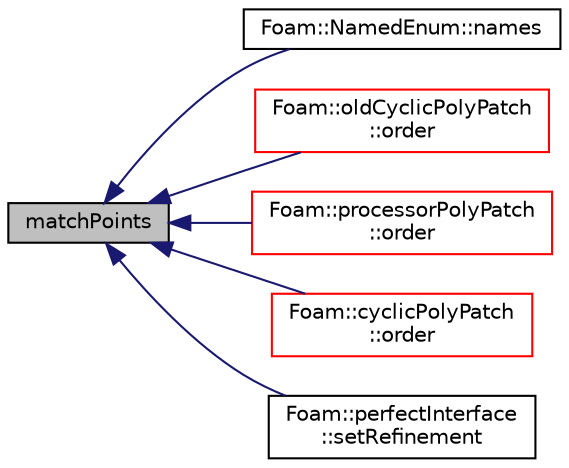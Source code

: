 digraph "matchPoints"
{
  bgcolor="transparent";
  edge [fontname="Helvetica",fontsize="10",labelfontname="Helvetica",labelfontsize="10"];
  node [fontname="Helvetica",fontsize="10",shape=record];
  rankdir="LR";
  Node1 [label="matchPoints",height=0.2,width=0.4,color="black", fillcolor="grey75", style="filled", fontcolor="black"];
  Node1 -> Node2 [dir="back",color="midnightblue",fontsize="10",style="solid",fontname="Helvetica"];
  Node2 [label="Foam::NamedEnum::names",height=0.2,width=0.4,color="black",URL="$a01606.html#a7350da3a0edd92cd11e6c479c9967dc8"];
  Node1 -> Node3 [dir="back",color="midnightblue",fontsize="10",style="solid",fontname="Helvetica"];
  Node3 [label="Foam::oldCyclicPolyPatch\l::order",height=0.2,width=0.4,color="red",URL="$a01748.html#a557fadfc4a0e74703deefb12da057df5",tooltip="Return new ordering for primitivePatch. "];
  Node1 -> Node4 [dir="back",color="midnightblue",fontsize="10",style="solid",fontname="Helvetica"];
  Node4 [label="Foam::processorPolyPatch\l::order",height=0.2,width=0.4,color="red",URL="$a02043.html#a557fadfc4a0e74703deefb12da057df5",tooltip="Return new ordering for primitivePatch. "];
  Node1 -> Node5 [dir="back",color="midnightblue",fontsize="10",style="solid",fontname="Helvetica"];
  Node5 [label="Foam::cyclicPolyPatch\l::order",height=0.2,width=0.4,color="red",URL="$a00487.html#a557fadfc4a0e74703deefb12da057df5",tooltip="Return new ordering for primitivePatch. "];
  Node1 -> Node6 [dir="back",color="midnightblue",fontsize="10",style="solid",fontname="Helvetica"];
  Node6 [label="Foam::perfectInterface\l::setRefinement",height=0.2,width=0.4,color="black",URL="$a01871.html#a9127fcee3341a601c9d07bee5d1e3738",tooltip="Insert the layer addition/removal instructions. "];
}
